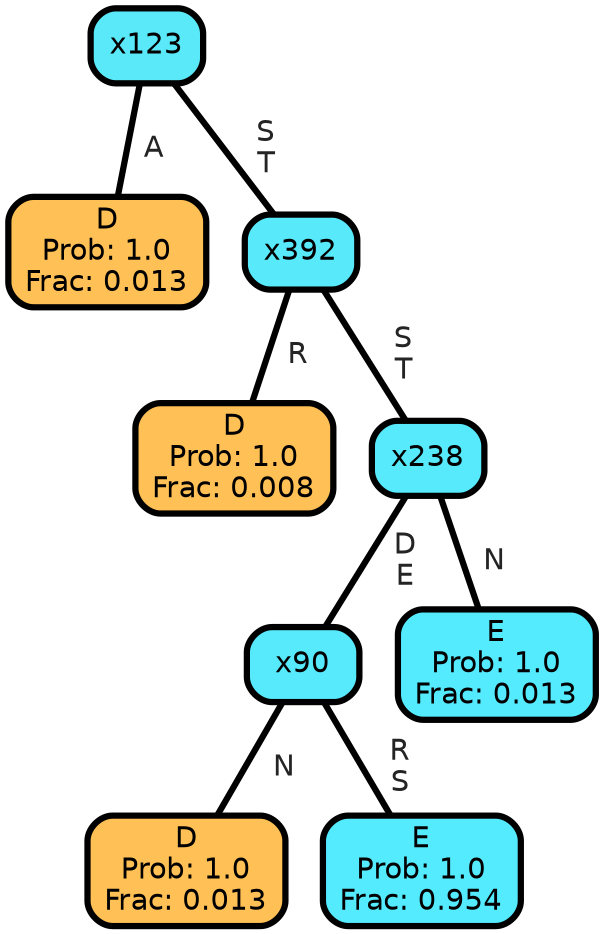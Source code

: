 graph Tree {
node [shape=box, style="filled, rounded",color="black",penwidth="3",fontcolor="black",                 fontname=helvetica] ;
graph [ranksep="0 equally", splines=straight,                 bgcolor=transparent, dpi=200] ;
edge [fontname=helvetica, fontweight=bold,fontcolor=grey14,color=black] ;
0 [label="D
Prob: 1.0
Frac: 0.013", fillcolor="#ffc155"] ;
1 [label="x123", fillcolor="#5ae9f9"] ;
2 [label="D
Prob: 1.0
Frac: 0.008", fillcolor="#ffc155"] ;
3 [label="x392", fillcolor="#58eafb"] ;
4 [label="D
Prob: 1.0
Frac: 0.013", fillcolor="#ffc155"] ;
5 [label="x90", fillcolor="#57eafc"] ;
6 [label="E
Prob: 1.0
Frac: 0.954", fillcolor="#55ebff"] ;
7 [label="x238", fillcolor="#57eafc"] ;
8 [label="E
Prob: 1.0
Frac: 0.013", fillcolor="#55ebff"] ;
1 -- 0 [label=" A",penwidth=3] ;
1 -- 3 [label=" S\n T",penwidth=3] ;
3 -- 2 [label=" R",penwidth=3] ;
3 -- 7 [label=" S\n T",penwidth=3] ;
5 -- 4 [label=" N",penwidth=3] ;
5 -- 6 [label=" R\n S",penwidth=3] ;
7 -- 5 [label=" D\n E",penwidth=3] ;
7 -- 8 [label=" N",penwidth=3] ;
{rank = same;}}